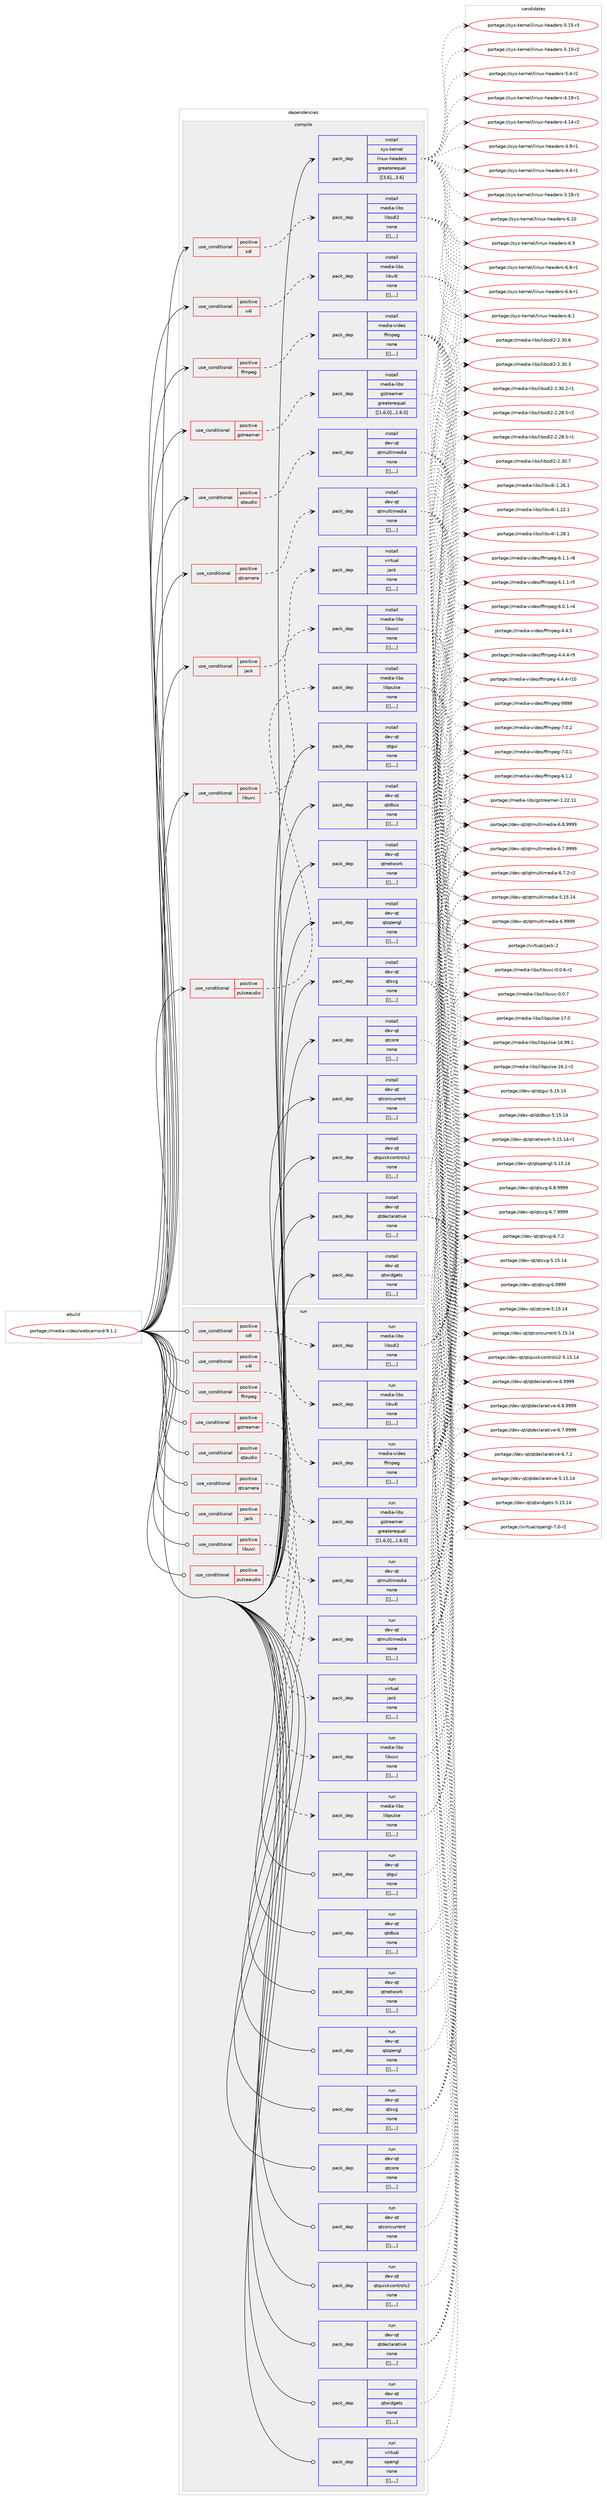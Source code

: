 digraph prolog {

# *************
# Graph options
# *************

newrank=true;
concentrate=true;
compound=true;
graph [rankdir=LR,fontname=Helvetica,fontsize=10,ranksep=1.5];#, ranksep=2.5, nodesep=0.2];
edge  [arrowhead=vee];
node  [fontname=Helvetica,fontsize=10];

# **********
# The ebuild
# **********

subgraph cluster_leftcol {
color=gray;
label=<<i>ebuild</i>>;
id [label="portage://media-video/webcamoid-9.1.1", color=red, width=4, href="../media-video/webcamoid-9.1.1.svg"];
}

# ****************
# The dependencies
# ****************

subgraph cluster_midcol {
color=gray;
label=<<i>dependencies</i>>;
subgraph cluster_compile {
fillcolor="#eeeeee";
style=filled;
label=<<i>compile</i>>;
subgraph cond91073 {
dependency354345 [label=<<TABLE BORDER="0" CELLBORDER="1" CELLSPACING="0" CELLPADDING="4"><TR><TD ROWSPAN="3" CELLPADDING="10">use_conditional</TD></TR><TR><TD>positive</TD></TR><TR><TD>ffmpeg</TD></TR></TABLE>>, shape=none, color=red];
subgraph pack260569 {
dependency354346 [label=<<TABLE BORDER="0" CELLBORDER="1" CELLSPACING="0" CELLPADDING="4" WIDTH="220"><TR><TD ROWSPAN="6" CELLPADDING="30">pack_dep</TD></TR><TR><TD WIDTH="110">install</TD></TR><TR><TD>media-video</TD></TR><TR><TD>ffmpeg</TD></TR><TR><TD>none</TD></TR><TR><TD>[[],,,,]</TD></TR></TABLE>>, shape=none, color=blue];
}
dependency354345:e -> dependency354346:w [weight=20,style="dashed",arrowhead="vee"];
}
id:e -> dependency354345:w [weight=20,style="solid",arrowhead="vee"];
subgraph cond91074 {
dependency354347 [label=<<TABLE BORDER="0" CELLBORDER="1" CELLSPACING="0" CELLPADDING="4"><TR><TD ROWSPAN="3" CELLPADDING="10">use_conditional</TD></TR><TR><TD>positive</TD></TR><TR><TD>gstreamer</TD></TR></TABLE>>, shape=none, color=red];
subgraph pack260570 {
dependency354348 [label=<<TABLE BORDER="0" CELLBORDER="1" CELLSPACING="0" CELLPADDING="4" WIDTH="220"><TR><TD ROWSPAN="6" CELLPADDING="30">pack_dep</TD></TR><TR><TD WIDTH="110">install</TD></TR><TR><TD>media-libs</TD></TR><TR><TD>gstreamer</TD></TR><TR><TD>greaterequal</TD></TR><TR><TD>[[1,6,0],,,1.6.0]</TD></TR></TABLE>>, shape=none, color=blue];
}
dependency354347:e -> dependency354348:w [weight=20,style="dashed",arrowhead="vee"];
}
id:e -> dependency354347:w [weight=20,style="solid",arrowhead="vee"];
subgraph cond91075 {
dependency354349 [label=<<TABLE BORDER="0" CELLBORDER="1" CELLSPACING="0" CELLPADDING="4"><TR><TD ROWSPAN="3" CELLPADDING="10">use_conditional</TD></TR><TR><TD>positive</TD></TR><TR><TD>jack</TD></TR></TABLE>>, shape=none, color=red];
subgraph pack260571 {
dependency354350 [label=<<TABLE BORDER="0" CELLBORDER="1" CELLSPACING="0" CELLPADDING="4" WIDTH="220"><TR><TD ROWSPAN="6" CELLPADDING="30">pack_dep</TD></TR><TR><TD WIDTH="110">install</TD></TR><TR><TD>virtual</TD></TR><TR><TD>jack</TD></TR><TR><TD>none</TD></TR><TR><TD>[[],,,,]</TD></TR></TABLE>>, shape=none, color=blue];
}
dependency354349:e -> dependency354350:w [weight=20,style="dashed",arrowhead="vee"];
}
id:e -> dependency354349:w [weight=20,style="solid",arrowhead="vee"];
subgraph cond91076 {
dependency354351 [label=<<TABLE BORDER="0" CELLBORDER="1" CELLSPACING="0" CELLPADDING="4"><TR><TD ROWSPAN="3" CELLPADDING="10">use_conditional</TD></TR><TR><TD>positive</TD></TR><TR><TD>libuvc</TD></TR></TABLE>>, shape=none, color=red];
subgraph pack260572 {
dependency354352 [label=<<TABLE BORDER="0" CELLBORDER="1" CELLSPACING="0" CELLPADDING="4" WIDTH="220"><TR><TD ROWSPAN="6" CELLPADDING="30">pack_dep</TD></TR><TR><TD WIDTH="110">install</TD></TR><TR><TD>media-libs</TD></TR><TR><TD>libuvc</TD></TR><TR><TD>none</TD></TR><TR><TD>[[],,,,]</TD></TR></TABLE>>, shape=none, color=blue];
}
dependency354351:e -> dependency354352:w [weight=20,style="dashed",arrowhead="vee"];
}
id:e -> dependency354351:w [weight=20,style="solid",arrowhead="vee"];
subgraph cond91077 {
dependency354353 [label=<<TABLE BORDER="0" CELLBORDER="1" CELLSPACING="0" CELLPADDING="4"><TR><TD ROWSPAN="3" CELLPADDING="10">use_conditional</TD></TR><TR><TD>positive</TD></TR><TR><TD>pulseaudio</TD></TR></TABLE>>, shape=none, color=red];
subgraph pack260573 {
dependency354354 [label=<<TABLE BORDER="0" CELLBORDER="1" CELLSPACING="0" CELLPADDING="4" WIDTH="220"><TR><TD ROWSPAN="6" CELLPADDING="30">pack_dep</TD></TR><TR><TD WIDTH="110">install</TD></TR><TR><TD>media-libs</TD></TR><TR><TD>libpulse</TD></TR><TR><TD>none</TD></TR><TR><TD>[[],,,,]</TD></TR></TABLE>>, shape=none, color=blue];
}
dependency354353:e -> dependency354354:w [weight=20,style="dashed",arrowhead="vee"];
}
id:e -> dependency354353:w [weight=20,style="solid",arrowhead="vee"];
subgraph cond91078 {
dependency354355 [label=<<TABLE BORDER="0" CELLBORDER="1" CELLSPACING="0" CELLPADDING="4"><TR><TD ROWSPAN="3" CELLPADDING="10">use_conditional</TD></TR><TR><TD>positive</TD></TR><TR><TD>qtaudio</TD></TR></TABLE>>, shape=none, color=red];
subgraph pack260574 {
dependency354356 [label=<<TABLE BORDER="0" CELLBORDER="1" CELLSPACING="0" CELLPADDING="4" WIDTH="220"><TR><TD ROWSPAN="6" CELLPADDING="30">pack_dep</TD></TR><TR><TD WIDTH="110">install</TD></TR><TR><TD>dev-qt</TD></TR><TR><TD>qtmultimedia</TD></TR><TR><TD>none</TD></TR><TR><TD>[[],,,,]</TD></TR></TABLE>>, shape=none, color=blue];
}
dependency354355:e -> dependency354356:w [weight=20,style="dashed",arrowhead="vee"];
}
id:e -> dependency354355:w [weight=20,style="solid",arrowhead="vee"];
subgraph cond91079 {
dependency354357 [label=<<TABLE BORDER="0" CELLBORDER="1" CELLSPACING="0" CELLPADDING="4"><TR><TD ROWSPAN="3" CELLPADDING="10">use_conditional</TD></TR><TR><TD>positive</TD></TR><TR><TD>qtcamera</TD></TR></TABLE>>, shape=none, color=red];
subgraph pack260575 {
dependency354358 [label=<<TABLE BORDER="0" CELLBORDER="1" CELLSPACING="0" CELLPADDING="4" WIDTH="220"><TR><TD ROWSPAN="6" CELLPADDING="30">pack_dep</TD></TR><TR><TD WIDTH="110">install</TD></TR><TR><TD>dev-qt</TD></TR><TR><TD>qtmultimedia</TD></TR><TR><TD>none</TD></TR><TR><TD>[[],,,,]</TD></TR></TABLE>>, shape=none, color=blue];
}
dependency354357:e -> dependency354358:w [weight=20,style="dashed",arrowhead="vee"];
}
id:e -> dependency354357:w [weight=20,style="solid",arrowhead="vee"];
subgraph cond91080 {
dependency354359 [label=<<TABLE BORDER="0" CELLBORDER="1" CELLSPACING="0" CELLPADDING="4"><TR><TD ROWSPAN="3" CELLPADDING="10">use_conditional</TD></TR><TR><TD>positive</TD></TR><TR><TD>sdl</TD></TR></TABLE>>, shape=none, color=red];
subgraph pack260576 {
dependency354360 [label=<<TABLE BORDER="0" CELLBORDER="1" CELLSPACING="0" CELLPADDING="4" WIDTH="220"><TR><TD ROWSPAN="6" CELLPADDING="30">pack_dep</TD></TR><TR><TD WIDTH="110">install</TD></TR><TR><TD>media-libs</TD></TR><TR><TD>libsdl2</TD></TR><TR><TD>none</TD></TR><TR><TD>[[],,,,]</TD></TR></TABLE>>, shape=none, color=blue];
}
dependency354359:e -> dependency354360:w [weight=20,style="dashed",arrowhead="vee"];
}
id:e -> dependency354359:w [weight=20,style="solid",arrowhead="vee"];
subgraph cond91081 {
dependency354361 [label=<<TABLE BORDER="0" CELLBORDER="1" CELLSPACING="0" CELLPADDING="4"><TR><TD ROWSPAN="3" CELLPADDING="10">use_conditional</TD></TR><TR><TD>positive</TD></TR><TR><TD>v4l</TD></TR></TABLE>>, shape=none, color=red];
subgraph pack260577 {
dependency354362 [label=<<TABLE BORDER="0" CELLBORDER="1" CELLSPACING="0" CELLPADDING="4" WIDTH="220"><TR><TD ROWSPAN="6" CELLPADDING="30">pack_dep</TD></TR><TR><TD WIDTH="110">install</TD></TR><TR><TD>media-libs</TD></TR><TR><TD>libv4l</TD></TR><TR><TD>none</TD></TR><TR><TD>[[],,,,]</TD></TR></TABLE>>, shape=none, color=blue];
}
dependency354361:e -> dependency354362:w [weight=20,style="dashed",arrowhead="vee"];
}
id:e -> dependency354361:w [weight=20,style="solid",arrowhead="vee"];
subgraph pack260578 {
dependency354363 [label=<<TABLE BORDER="0" CELLBORDER="1" CELLSPACING="0" CELLPADDING="4" WIDTH="220"><TR><TD ROWSPAN="6" CELLPADDING="30">pack_dep</TD></TR><TR><TD WIDTH="110">install</TD></TR><TR><TD>dev-qt</TD></TR><TR><TD>qtconcurrent</TD></TR><TR><TD>none</TD></TR><TR><TD>[[],,,,]</TD></TR></TABLE>>, shape=none, color=blue];
}
id:e -> dependency354363:w [weight=20,style="solid",arrowhead="vee"];
subgraph pack260579 {
dependency354364 [label=<<TABLE BORDER="0" CELLBORDER="1" CELLSPACING="0" CELLPADDING="4" WIDTH="220"><TR><TD ROWSPAN="6" CELLPADDING="30">pack_dep</TD></TR><TR><TD WIDTH="110">install</TD></TR><TR><TD>dev-qt</TD></TR><TR><TD>qtcore</TD></TR><TR><TD>none</TD></TR><TR><TD>[[],,,,]</TD></TR></TABLE>>, shape=none, color=blue];
}
id:e -> dependency354364:w [weight=20,style="solid",arrowhead="vee"];
subgraph pack260580 {
dependency354365 [label=<<TABLE BORDER="0" CELLBORDER="1" CELLSPACING="0" CELLPADDING="4" WIDTH="220"><TR><TD ROWSPAN="6" CELLPADDING="30">pack_dep</TD></TR><TR><TD WIDTH="110">install</TD></TR><TR><TD>dev-qt</TD></TR><TR><TD>qtdbus</TD></TR><TR><TD>none</TD></TR><TR><TD>[[],,,,]</TD></TR></TABLE>>, shape=none, color=blue];
}
id:e -> dependency354365:w [weight=20,style="solid",arrowhead="vee"];
subgraph pack260581 {
dependency354366 [label=<<TABLE BORDER="0" CELLBORDER="1" CELLSPACING="0" CELLPADDING="4" WIDTH="220"><TR><TD ROWSPAN="6" CELLPADDING="30">pack_dep</TD></TR><TR><TD WIDTH="110">install</TD></TR><TR><TD>dev-qt</TD></TR><TR><TD>qtdeclarative</TD></TR><TR><TD>none</TD></TR><TR><TD>[[],,,,]</TD></TR></TABLE>>, shape=none, color=blue];
}
id:e -> dependency354366:w [weight=20,style="solid",arrowhead="vee"];
subgraph pack260582 {
dependency354367 [label=<<TABLE BORDER="0" CELLBORDER="1" CELLSPACING="0" CELLPADDING="4" WIDTH="220"><TR><TD ROWSPAN="6" CELLPADDING="30">pack_dep</TD></TR><TR><TD WIDTH="110">install</TD></TR><TR><TD>dev-qt</TD></TR><TR><TD>qtgui</TD></TR><TR><TD>none</TD></TR><TR><TD>[[],,,,]</TD></TR></TABLE>>, shape=none, color=blue];
}
id:e -> dependency354367:w [weight=20,style="solid",arrowhead="vee"];
subgraph pack260583 {
dependency354368 [label=<<TABLE BORDER="0" CELLBORDER="1" CELLSPACING="0" CELLPADDING="4" WIDTH="220"><TR><TD ROWSPAN="6" CELLPADDING="30">pack_dep</TD></TR><TR><TD WIDTH="110">install</TD></TR><TR><TD>dev-qt</TD></TR><TR><TD>qtnetwork</TD></TR><TR><TD>none</TD></TR><TR><TD>[[],,,,]</TD></TR></TABLE>>, shape=none, color=blue];
}
id:e -> dependency354368:w [weight=20,style="solid",arrowhead="vee"];
subgraph pack260584 {
dependency354369 [label=<<TABLE BORDER="0" CELLBORDER="1" CELLSPACING="0" CELLPADDING="4" WIDTH="220"><TR><TD ROWSPAN="6" CELLPADDING="30">pack_dep</TD></TR><TR><TD WIDTH="110">install</TD></TR><TR><TD>dev-qt</TD></TR><TR><TD>qtopengl</TD></TR><TR><TD>none</TD></TR><TR><TD>[[],,,,]</TD></TR></TABLE>>, shape=none, color=blue];
}
id:e -> dependency354369:w [weight=20,style="solid",arrowhead="vee"];
subgraph pack260585 {
dependency354370 [label=<<TABLE BORDER="0" CELLBORDER="1" CELLSPACING="0" CELLPADDING="4" WIDTH="220"><TR><TD ROWSPAN="6" CELLPADDING="30">pack_dep</TD></TR><TR><TD WIDTH="110">install</TD></TR><TR><TD>dev-qt</TD></TR><TR><TD>qtquickcontrols2</TD></TR><TR><TD>none</TD></TR><TR><TD>[[],,,,]</TD></TR></TABLE>>, shape=none, color=blue];
}
id:e -> dependency354370:w [weight=20,style="solid",arrowhead="vee"];
subgraph pack260586 {
dependency354371 [label=<<TABLE BORDER="0" CELLBORDER="1" CELLSPACING="0" CELLPADDING="4" WIDTH="220"><TR><TD ROWSPAN="6" CELLPADDING="30">pack_dep</TD></TR><TR><TD WIDTH="110">install</TD></TR><TR><TD>dev-qt</TD></TR><TR><TD>qtsvg</TD></TR><TR><TD>none</TD></TR><TR><TD>[[],,,,]</TD></TR></TABLE>>, shape=none, color=blue];
}
id:e -> dependency354371:w [weight=20,style="solid",arrowhead="vee"];
subgraph pack260587 {
dependency354372 [label=<<TABLE BORDER="0" CELLBORDER="1" CELLSPACING="0" CELLPADDING="4" WIDTH="220"><TR><TD ROWSPAN="6" CELLPADDING="30">pack_dep</TD></TR><TR><TD WIDTH="110">install</TD></TR><TR><TD>dev-qt</TD></TR><TR><TD>qtwidgets</TD></TR><TR><TD>none</TD></TR><TR><TD>[[],,,,]</TD></TR></TABLE>>, shape=none, color=blue];
}
id:e -> dependency354372:w [weight=20,style="solid",arrowhead="vee"];
subgraph pack260588 {
dependency354373 [label=<<TABLE BORDER="0" CELLBORDER="1" CELLSPACING="0" CELLPADDING="4" WIDTH="220"><TR><TD ROWSPAN="6" CELLPADDING="30">pack_dep</TD></TR><TR><TD WIDTH="110">install</TD></TR><TR><TD>sys-kernel</TD></TR><TR><TD>linux-headers</TD></TR><TR><TD>greaterequal</TD></TR><TR><TD>[[3,6],,,3.6]</TD></TR></TABLE>>, shape=none, color=blue];
}
id:e -> dependency354373:w [weight=20,style="solid",arrowhead="vee"];
}
subgraph cluster_compileandrun {
fillcolor="#eeeeee";
style=filled;
label=<<i>compile and run</i>>;
}
subgraph cluster_run {
fillcolor="#eeeeee";
style=filled;
label=<<i>run</i>>;
subgraph cond91082 {
dependency354374 [label=<<TABLE BORDER="0" CELLBORDER="1" CELLSPACING="0" CELLPADDING="4"><TR><TD ROWSPAN="3" CELLPADDING="10">use_conditional</TD></TR><TR><TD>positive</TD></TR><TR><TD>ffmpeg</TD></TR></TABLE>>, shape=none, color=red];
subgraph pack260589 {
dependency354375 [label=<<TABLE BORDER="0" CELLBORDER="1" CELLSPACING="0" CELLPADDING="4" WIDTH="220"><TR><TD ROWSPAN="6" CELLPADDING="30">pack_dep</TD></TR><TR><TD WIDTH="110">run</TD></TR><TR><TD>media-video</TD></TR><TR><TD>ffmpeg</TD></TR><TR><TD>none</TD></TR><TR><TD>[[],,,,]</TD></TR></TABLE>>, shape=none, color=blue];
}
dependency354374:e -> dependency354375:w [weight=20,style="dashed",arrowhead="vee"];
}
id:e -> dependency354374:w [weight=20,style="solid",arrowhead="odot"];
subgraph cond91083 {
dependency354376 [label=<<TABLE BORDER="0" CELLBORDER="1" CELLSPACING="0" CELLPADDING="4"><TR><TD ROWSPAN="3" CELLPADDING="10">use_conditional</TD></TR><TR><TD>positive</TD></TR><TR><TD>gstreamer</TD></TR></TABLE>>, shape=none, color=red];
subgraph pack260590 {
dependency354377 [label=<<TABLE BORDER="0" CELLBORDER="1" CELLSPACING="0" CELLPADDING="4" WIDTH="220"><TR><TD ROWSPAN="6" CELLPADDING="30">pack_dep</TD></TR><TR><TD WIDTH="110">run</TD></TR><TR><TD>media-libs</TD></TR><TR><TD>gstreamer</TD></TR><TR><TD>greaterequal</TD></TR><TR><TD>[[1,6,0],,,1.6.0]</TD></TR></TABLE>>, shape=none, color=blue];
}
dependency354376:e -> dependency354377:w [weight=20,style="dashed",arrowhead="vee"];
}
id:e -> dependency354376:w [weight=20,style="solid",arrowhead="odot"];
subgraph cond91084 {
dependency354378 [label=<<TABLE BORDER="0" CELLBORDER="1" CELLSPACING="0" CELLPADDING="4"><TR><TD ROWSPAN="3" CELLPADDING="10">use_conditional</TD></TR><TR><TD>positive</TD></TR><TR><TD>jack</TD></TR></TABLE>>, shape=none, color=red];
subgraph pack260591 {
dependency354379 [label=<<TABLE BORDER="0" CELLBORDER="1" CELLSPACING="0" CELLPADDING="4" WIDTH="220"><TR><TD ROWSPAN="6" CELLPADDING="30">pack_dep</TD></TR><TR><TD WIDTH="110">run</TD></TR><TR><TD>virtual</TD></TR><TR><TD>jack</TD></TR><TR><TD>none</TD></TR><TR><TD>[[],,,,]</TD></TR></TABLE>>, shape=none, color=blue];
}
dependency354378:e -> dependency354379:w [weight=20,style="dashed",arrowhead="vee"];
}
id:e -> dependency354378:w [weight=20,style="solid",arrowhead="odot"];
subgraph cond91085 {
dependency354380 [label=<<TABLE BORDER="0" CELLBORDER="1" CELLSPACING="0" CELLPADDING="4"><TR><TD ROWSPAN="3" CELLPADDING="10">use_conditional</TD></TR><TR><TD>positive</TD></TR><TR><TD>libuvc</TD></TR></TABLE>>, shape=none, color=red];
subgraph pack260592 {
dependency354381 [label=<<TABLE BORDER="0" CELLBORDER="1" CELLSPACING="0" CELLPADDING="4" WIDTH="220"><TR><TD ROWSPAN="6" CELLPADDING="30">pack_dep</TD></TR><TR><TD WIDTH="110">run</TD></TR><TR><TD>media-libs</TD></TR><TR><TD>libuvc</TD></TR><TR><TD>none</TD></TR><TR><TD>[[],,,,]</TD></TR></TABLE>>, shape=none, color=blue];
}
dependency354380:e -> dependency354381:w [weight=20,style="dashed",arrowhead="vee"];
}
id:e -> dependency354380:w [weight=20,style="solid",arrowhead="odot"];
subgraph cond91086 {
dependency354382 [label=<<TABLE BORDER="0" CELLBORDER="1" CELLSPACING="0" CELLPADDING="4"><TR><TD ROWSPAN="3" CELLPADDING="10">use_conditional</TD></TR><TR><TD>positive</TD></TR><TR><TD>pulseaudio</TD></TR></TABLE>>, shape=none, color=red];
subgraph pack260593 {
dependency354383 [label=<<TABLE BORDER="0" CELLBORDER="1" CELLSPACING="0" CELLPADDING="4" WIDTH="220"><TR><TD ROWSPAN="6" CELLPADDING="30">pack_dep</TD></TR><TR><TD WIDTH="110">run</TD></TR><TR><TD>media-libs</TD></TR><TR><TD>libpulse</TD></TR><TR><TD>none</TD></TR><TR><TD>[[],,,,]</TD></TR></TABLE>>, shape=none, color=blue];
}
dependency354382:e -> dependency354383:w [weight=20,style="dashed",arrowhead="vee"];
}
id:e -> dependency354382:w [weight=20,style="solid",arrowhead="odot"];
subgraph cond91087 {
dependency354384 [label=<<TABLE BORDER="0" CELLBORDER="1" CELLSPACING="0" CELLPADDING="4"><TR><TD ROWSPAN="3" CELLPADDING="10">use_conditional</TD></TR><TR><TD>positive</TD></TR><TR><TD>qtaudio</TD></TR></TABLE>>, shape=none, color=red];
subgraph pack260594 {
dependency354385 [label=<<TABLE BORDER="0" CELLBORDER="1" CELLSPACING="0" CELLPADDING="4" WIDTH="220"><TR><TD ROWSPAN="6" CELLPADDING="30">pack_dep</TD></TR><TR><TD WIDTH="110">run</TD></TR><TR><TD>dev-qt</TD></TR><TR><TD>qtmultimedia</TD></TR><TR><TD>none</TD></TR><TR><TD>[[],,,,]</TD></TR></TABLE>>, shape=none, color=blue];
}
dependency354384:e -> dependency354385:w [weight=20,style="dashed",arrowhead="vee"];
}
id:e -> dependency354384:w [weight=20,style="solid",arrowhead="odot"];
subgraph cond91088 {
dependency354386 [label=<<TABLE BORDER="0" CELLBORDER="1" CELLSPACING="0" CELLPADDING="4"><TR><TD ROWSPAN="3" CELLPADDING="10">use_conditional</TD></TR><TR><TD>positive</TD></TR><TR><TD>qtcamera</TD></TR></TABLE>>, shape=none, color=red];
subgraph pack260595 {
dependency354387 [label=<<TABLE BORDER="0" CELLBORDER="1" CELLSPACING="0" CELLPADDING="4" WIDTH="220"><TR><TD ROWSPAN="6" CELLPADDING="30">pack_dep</TD></TR><TR><TD WIDTH="110">run</TD></TR><TR><TD>dev-qt</TD></TR><TR><TD>qtmultimedia</TD></TR><TR><TD>none</TD></TR><TR><TD>[[],,,,]</TD></TR></TABLE>>, shape=none, color=blue];
}
dependency354386:e -> dependency354387:w [weight=20,style="dashed",arrowhead="vee"];
}
id:e -> dependency354386:w [weight=20,style="solid",arrowhead="odot"];
subgraph cond91089 {
dependency354388 [label=<<TABLE BORDER="0" CELLBORDER="1" CELLSPACING="0" CELLPADDING="4"><TR><TD ROWSPAN="3" CELLPADDING="10">use_conditional</TD></TR><TR><TD>positive</TD></TR><TR><TD>sdl</TD></TR></TABLE>>, shape=none, color=red];
subgraph pack260596 {
dependency354389 [label=<<TABLE BORDER="0" CELLBORDER="1" CELLSPACING="0" CELLPADDING="4" WIDTH="220"><TR><TD ROWSPAN="6" CELLPADDING="30">pack_dep</TD></TR><TR><TD WIDTH="110">run</TD></TR><TR><TD>media-libs</TD></TR><TR><TD>libsdl2</TD></TR><TR><TD>none</TD></TR><TR><TD>[[],,,,]</TD></TR></TABLE>>, shape=none, color=blue];
}
dependency354388:e -> dependency354389:w [weight=20,style="dashed",arrowhead="vee"];
}
id:e -> dependency354388:w [weight=20,style="solid",arrowhead="odot"];
subgraph cond91090 {
dependency354390 [label=<<TABLE BORDER="0" CELLBORDER="1" CELLSPACING="0" CELLPADDING="4"><TR><TD ROWSPAN="3" CELLPADDING="10">use_conditional</TD></TR><TR><TD>positive</TD></TR><TR><TD>v4l</TD></TR></TABLE>>, shape=none, color=red];
subgraph pack260597 {
dependency354391 [label=<<TABLE BORDER="0" CELLBORDER="1" CELLSPACING="0" CELLPADDING="4" WIDTH="220"><TR><TD ROWSPAN="6" CELLPADDING="30">pack_dep</TD></TR><TR><TD WIDTH="110">run</TD></TR><TR><TD>media-libs</TD></TR><TR><TD>libv4l</TD></TR><TR><TD>none</TD></TR><TR><TD>[[],,,,]</TD></TR></TABLE>>, shape=none, color=blue];
}
dependency354390:e -> dependency354391:w [weight=20,style="dashed",arrowhead="vee"];
}
id:e -> dependency354390:w [weight=20,style="solid",arrowhead="odot"];
subgraph pack260598 {
dependency354392 [label=<<TABLE BORDER="0" CELLBORDER="1" CELLSPACING="0" CELLPADDING="4" WIDTH="220"><TR><TD ROWSPAN="6" CELLPADDING="30">pack_dep</TD></TR><TR><TD WIDTH="110">run</TD></TR><TR><TD>dev-qt</TD></TR><TR><TD>qtconcurrent</TD></TR><TR><TD>none</TD></TR><TR><TD>[[],,,,]</TD></TR></TABLE>>, shape=none, color=blue];
}
id:e -> dependency354392:w [weight=20,style="solid",arrowhead="odot"];
subgraph pack260599 {
dependency354393 [label=<<TABLE BORDER="0" CELLBORDER="1" CELLSPACING="0" CELLPADDING="4" WIDTH="220"><TR><TD ROWSPAN="6" CELLPADDING="30">pack_dep</TD></TR><TR><TD WIDTH="110">run</TD></TR><TR><TD>dev-qt</TD></TR><TR><TD>qtcore</TD></TR><TR><TD>none</TD></TR><TR><TD>[[],,,,]</TD></TR></TABLE>>, shape=none, color=blue];
}
id:e -> dependency354393:w [weight=20,style="solid",arrowhead="odot"];
subgraph pack260600 {
dependency354394 [label=<<TABLE BORDER="0" CELLBORDER="1" CELLSPACING="0" CELLPADDING="4" WIDTH="220"><TR><TD ROWSPAN="6" CELLPADDING="30">pack_dep</TD></TR><TR><TD WIDTH="110">run</TD></TR><TR><TD>dev-qt</TD></TR><TR><TD>qtdbus</TD></TR><TR><TD>none</TD></TR><TR><TD>[[],,,,]</TD></TR></TABLE>>, shape=none, color=blue];
}
id:e -> dependency354394:w [weight=20,style="solid",arrowhead="odot"];
subgraph pack260601 {
dependency354395 [label=<<TABLE BORDER="0" CELLBORDER="1" CELLSPACING="0" CELLPADDING="4" WIDTH="220"><TR><TD ROWSPAN="6" CELLPADDING="30">pack_dep</TD></TR><TR><TD WIDTH="110">run</TD></TR><TR><TD>dev-qt</TD></TR><TR><TD>qtdeclarative</TD></TR><TR><TD>none</TD></TR><TR><TD>[[],,,,]</TD></TR></TABLE>>, shape=none, color=blue];
}
id:e -> dependency354395:w [weight=20,style="solid",arrowhead="odot"];
subgraph pack260602 {
dependency354396 [label=<<TABLE BORDER="0" CELLBORDER="1" CELLSPACING="0" CELLPADDING="4" WIDTH="220"><TR><TD ROWSPAN="6" CELLPADDING="30">pack_dep</TD></TR><TR><TD WIDTH="110">run</TD></TR><TR><TD>dev-qt</TD></TR><TR><TD>qtgui</TD></TR><TR><TD>none</TD></TR><TR><TD>[[],,,,]</TD></TR></TABLE>>, shape=none, color=blue];
}
id:e -> dependency354396:w [weight=20,style="solid",arrowhead="odot"];
subgraph pack260603 {
dependency354397 [label=<<TABLE BORDER="0" CELLBORDER="1" CELLSPACING="0" CELLPADDING="4" WIDTH="220"><TR><TD ROWSPAN="6" CELLPADDING="30">pack_dep</TD></TR><TR><TD WIDTH="110">run</TD></TR><TR><TD>dev-qt</TD></TR><TR><TD>qtnetwork</TD></TR><TR><TD>none</TD></TR><TR><TD>[[],,,,]</TD></TR></TABLE>>, shape=none, color=blue];
}
id:e -> dependency354397:w [weight=20,style="solid",arrowhead="odot"];
subgraph pack260604 {
dependency354398 [label=<<TABLE BORDER="0" CELLBORDER="1" CELLSPACING="0" CELLPADDING="4" WIDTH="220"><TR><TD ROWSPAN="6" CELLPADDING="30">pack_dep</TD></TR><TR><TD WIDTH="110">run</TD></TR><TR><TD>dev-qt</TD></TR><TR><TD>qtopengl</TD></TR><TR><TD>none</TD></TR><TR><TD>[[],,,,]</TD></TR></TABLE>>, shape=none, color=blue];
}
id:e -> dependency354398:w [weight=20,style="solid",arrowhead="odot"];
subgraph pack260605 {
dependency354399 [label=<<TABLE BORDER="0" CELLBORDER="1" CELLSPACING="0" CELLPADDING="4" WIDTH="220"><TR><TD ROWSPAN="6" CELLPADDING="30">pack_dep</TD></TR><TR><TD WIDTH="110">run</TD></TR><TR><TD>dev-qt</TD></TR><TR><TD>qtquickcontrols2</TD></TR><TR><TD>none</TD></TR><TR><TD>[[],,,,]</TD></TR></TABLE>>, shape=none, color=blue];
}
id:e -> dependency354399:w [weight=20,style="solid",arrowhead="odot"];
subgraph pack260606 {
dependency354400 [label=<<TABLE BORDER="0" CELLBORDER="1" CELLSPACING="0" CELLPADDING="4" WIDTH="220"><TR><TD ROWSPAN="6" CELLPADDING="30">pack_dep</TD></TR><TR><TD WIDTH="110">run</TD></TR><TR><TD>dev-qt</TD></TR><TR><TD>qtsvg</TD></TR><TR><TD>none</TD></TR><TR><TD>[[],,,,]</TD></TR></TABLE>>, shape=none, color=blue];
}
id:e -> dependency354400:w [weight=20,style="solid",arrowhead="odot"];
subgraph pack260607 {
dependency354401 [label=<<TABLE BORDER="0" CELLBORDER="1" CELLSPACING="0" CELLPADDING="4" WIDTH="220"><TR><TD ROWSPAN="6" CELLPADDING="30">pack_dep</TD></TR><TR><TD WIDTH="110">run</TD></TR><TR><TD>dev-qt</TD></TR><TR><TD>qtwidgets</TD></TR><TR><TD>none</TD></TR><TR><TD>[[],,,,]</TD></TR></TABLE>>, shape=none, color=blue];
}
id:e -> dependency354401:w [weight=20,style="solid",arrowhead="odot"];
subgraph pack260608 {
dependency354402 [label=<<TABLE BORDER="0" CELLBORDER="1" CELLSPACING="0" CELLPADDING="4" WIDTH="220"><TR><TD ROWSPAN="6" CELLPADDING="30">pack_dep</TD></TR><TR><TD WIDTH="110">run</TD></TR><TR><TD>virtual</TD></TR><TR><TD>opengl</TD></TR><TR><TD>none</TD></TR><TR><TD>[[],,,,]</TD></TR></TABLE>>, shape=none, color=blue];
}
id:e -> dependency354402:w [weight=20,style="solid",arrowhead="odot"];
}
}

# **************
# The candidates
# **************

subgraph cluster_choices {
rank=same;
color=gray;
label=<<i>candidates</i>>;

subgraph choice260569 {
color=black;
nodesep=1;
choice1091011001059745118105100101111471021021091121011034557575757 [label="portage://media-video/ffmpeg-9999", color=red, width=4,href="../media-video/ffmpeg-9999.svg"];
choice109101100105974511810510010111147102102109112101103455546484650 [label="portage://media-video/ffmpeg-7.0.2", color=red, width=4,href="../media-video/ffmpeg-7.0.2.svg"];
choice109101100105974511810510010111147102102109112101103455546484649 [label="portage://media-video/ffmpeg-7.0.1", color=red, width=4,href="../media-video/ffmpeg-7.0.1.svg"];
choice109101100105974511810510010111147102102109112101103455446494650 [label="portage://media-video/ffmpeg-6.1.2", color=red, width=4,href="../media-video/ffmpeg-6.1.2.svg"];
choice1091011001059745118105100101111471021021091121011034554464946494511456 [label="portage://media-video/ffmpeg-6.1.1-r8", color=red, width=4,href="../media-video/ffmpeg-6.1.1-r8.svg"];
choice1091011001059745118105100101111471021021091121011034554464946494511453 [label="portage://media-video/ffmpeg-6.1.1-r5", color=red, width=4,href="../media-video/ffmpeg-6.1.1-r5.svg"];
choice1091011001059745118105100101111471021021091121011034554464846494511452 [label="portage://media-video/ffmpeg-6.0.1-r4", color=red, width=4,href="../media-video/ffmpeg-6.0.1-r4.svg"];
choice109101100105974511810510010111147102102109112101103455246524653 [label="portage://media-video/ffmpeg-4.4.5", color=red, width=4,href="../media-video/ffmpeg-4.4.5.svg"];
choice1091011001059745118105100101111471021021091121011034552465246524511457 [label="portage://media-video/ffmpeg-4.4.4-r9", color=red, width=4,href="../media-video/ffmpeg-4.4.4-r9.svg"];
choice109101100105974511810510010111147102102109112101103455246524652451144948 [label="portage://media-video/ffmpeg-4.4.4-r10", color=red, width=4,href="../media-video/ffmpeg-4.4.4-r10.svg"];
dependency354346:e -> choice1091011001059745118105100101111471021021091121011034557575757:w [style=dotted,weight="100"];
dependency354346:e -> choice109101100105974511810510010111147102102109112101103455546484650:w [style=dotted,weight="100"];
dependency354346:e -> choice109101100105974511810510010111147102102109112101103455546484649:w [style=dotted,weight="100"];
dependency354346:e -> choice109101100105974511810510010111147102102109112101103455446494650:w [style=dotted,weight="100"];
dependency354346:e -> choice1091011001059745118105100101111471021021091121011034554464946494511456:w [style=dotted,weight="100"];
dependency354346:e -> choice1091011001059745118105100101111471021021091121011034554464946494511453:w [style=dotted,weight="100"];
dependency354346:e -> choice1091011001059745118105100101111471021021091121011034554464846494511452:w [style=dotted,weight="100"];
dependency354346:e -> choice109101100105974511810510010111147102102109112101103455246524653:w [style=dotted,weight="100"];
dependency354346:e -> choice1091011001059745118105100101111471021021091121011034552465246524511457:w [style=dotted,weight="100"];
dependency354346:e -> choice109101100105974511810510010111147102102109112101103455246524652451144948:w [style=dotted,weight="100"];
}
subgraph choice260570 {
color=black;
nodesep=1;
choice10910110010597451081059811547103115116114101971091011144549465050464949 [label="portage://media-libs/gstreamer-1.22.11", color=red, width=4,href="../media-libs/gstreamer-1.22.11.svg"];
dependency354348:e -> choice10910110010597451081059811547103115116114101971091011144549465050464949:w [style=dotted,weight="100"];
}
subgraph choice260571 {
color=black;
nodesep=1;
choice118105114116117971084710697991074550 [label="portage://virtual/jack-2", color=red, width=4,href="../virtual/jack-2.svg"];
dependency354350:e -> choice118105114116117971084710697991074550:w [style=dotted,weight="100"];
}
subgraph choice260572 {
color=black;
nodesep=1;
choice109101100105974510810598115471081059811711899454846484655 [label="portage://media-libs/libuvc-0.0.7", color=red, width=4,href="../media-libs/libuvc-0.0.7.svg"];
choice1091011001059745108105981154710810598117118994548464846544511450 [label="portage://media-libs/libuvc-0.0.6-r2", color=red, width=4,href="../media-libs/libuvc-0.0.6-r2.svg"];
dependency354352:e -> choice109101100105974510810598115471081059811711899454846484655:w [style=dotted,weight="100"];
dependency354352:e -> choice1091011001059745108105981154710810598117118994548464846544511450:w [style=dotted,weight="100"];
}
subgraph choice260573 {
color=black;
nodesep=1;
choice10910110010597451081059811547108105981121171081151014549554648 [label="portage://media-libs/libpulse-17.0", color=red, width=4,href="../media-libs/libpulse-17.0.svg"];
choice10910110010597451081059811547108105981121171081151014549544657574649 [label="portage://media-libs/libpulse-16.99.1", color=red, width=4,href="../media-libs/libpulse-16.99.1.svg"];
choice109101100105974510810598115471081059811211710811510145495446494511450 [label="portage://media-libs/libpulse-16.1-r2", color=red, width=4,href="../media-libs/libpulse-16.1-r2.svg"];
dependency354354:e -> choice10910110010597451081059811547108105981121171081151014549554648:w [style=dotted,weight="100"];
dependency354354:e -> choice10910110010597451081059811547108105981121171081151014549544657574649:w [style=dotted,weight="100"];
dependency354354:e -> choice109101100105974510810598115471081059811211710811510145495446494511450:w [style=dotted,weight="100"];
}
subgraph choice260574 {
color=black;
nodesep=1;
choice10010111845113116471131161091171081161051091011001059745544657575757 [label="portage://dev-qt/qtmultimedia-6.9999", color=red, width=4,href="../dev-qt/qtmultimedia-6.9999.svg"];
choice100101118451131164711311610911710811610510910110010597455446564657575757 [label="portage://dev-qt/qtmultimedia-6.8.9999", color=red, width=4,href="../dev-qt/qtmultimedia-6.8.9999.svg"];
choice100101118451131164711311610911710811610510910110010597455446554657575757 [label="portage://dev-qt/qtmultimedia-6.7.9999", color=red, width=4,href="../dev-qt/qtmultimedia-6.7.9999.svg"];
choice1001011184511311647113116109117108116105109101100105974554465546504511450 [label="portage://dev-qt/qtmultimedia-6.7.2-r2", color=red, width=4,href="../dev-qt/qtmultimedia-6.7.2-r2.svg"];
choice1001011184511311647113116109117108116105109101100105974553464953464952 [label="portage://dev-qt/qtmultimedia-5.15.14", color=red, width=4,href="../dev-qt/qtmultimedia-5.15.14.svg"];
dependency354356:e -> choice10010111845113116471131161091171081161051091011001059745544657575757:w [style=dotted,weight="100"];
dependency354356:e -> choice100101118451131164711311610911710811610510910110010597455446564657575757:w [style=dotted,weight="100"];
dependency354356:e -> choice100101118451131164711311610911710811610510910110010597455446554657575757:w [style=dotted,weight="100"];
dependency354356:e -> choice1001011184511311647113116109117108116105109101100105974554465546504511450:w [style=dotted,weight="100"];
dependency354356:e -> choice1001011184511311647113116109117108116105109101100105974553464953464952:w [style=dotted,weight="100"];
}
subgraph choice260575 {
color=black;
nodesep=1;
choice10010111845113116471131161091171081161051091011001059745544657575757 [label="portage://dev-qt/qtmultimedia-6.9999", color=red, width=4,href="../dev-qt/qtmultimedia-6.9999.svg"];
choice100101118451131164711311610911710811610510910110010597455446564657575757 [label="portage://dev-qt/qtmultimedia-6.8.9999", color=red, width=4,href="../dev-qt/qtmultimedia-6.8.9999.svg"];
choice100101118451131164711311610911710811610510910110010597455446554657575757 [label="portage://dev-qt/qtmultimedia-6.7.9999", color=red, width=4,href="../dev-qt/qtmultimedia-6.7.9999.svg"];
choice1001011184511311647113116109117108116105109101100105974554465546504511450 [label="portage://dev-qt/qtmultimedia-6.7.2-r2", color=red, width=4,href="../dev-qt/qtmultimedia-6.7.2-r2.svg"];
choice1001011184511311647113116109117108116105109101100105974553464953464952 [label="portage://dev-qt/qtmultimedia-5.15.14", color=red, width=4,href="../dev-qt/qtmultimedia-5.15.14.svg"];
dependency354358:e -> choice10010111845113116471131161091171081161051091011001059745544657575757:w [style=dotted,weight="100"];
dependency354358:e -> choice100101118451131164711311610911710811610510910110010597455446564657575757:w [style=dotted,weight="100"];
dependency354358:e -> choice100101118451131164711311610911710811610510910110010597455446554657575757:w [style=dotted,weight="100"];
dependency354358:e -> choice1001011184511311647113116109117108116105109101100105974554465546504511450:w [style=dotted,weight="100"];
dependency354358:e -> choice1001011184511311647113116109117108116105109101100105974553464953464952:w [style=dotted,weight="100"];
}
subgraph choice260576 {
color=black;
nodesep=1;
choice10910110010597451081059811547108105981151001085045504651484655 [label="portage://media-libs/libsdl2-2.30.7", color=red, width=4,href="../media-libs/libsdl2-2.30.7.svg"];
choice10910110010597451081059811547108105981151001085045504651484654 [label="portage://media-libs/libsdl2-2.30.6", color=red, width=4,href="../media-libs/libsdl2-2.30.6.svg"];
choice10910110010597451081059811547108105981151001085045504651484651 [label="portage://media-libs/libsdl2-2.30.3", color=red, width=4,href="../media-libs/libsdl2-2.30.3.svg"];
choice109101100105974510810598115471081059811510010850455046514846504511449 [label="portage://media-libs/libsdl2-2.30.2-r1", color=red, width=4,href="../media-libs/libsdl2-2.30.2-r1.svg"];
choice109101100105974510810598115471081059811510010850455046505646534511450 [label="portage://media-libs/libsdl2-2.28.5-r2", color=red, width=4,href="../media-libs/libsdl2-2.28.5-r2.svg"];
choice109101100105974510810598115471081059811510010850455046505646534511449 [label="portage://media-libs/libsdl2-2.28.5-r1", color=red, width=4,href="../media-libs/libsdl2-2.28.5-r1.svg"];
dependency354360:e -> choice10910110010597451081059811547108105981151001085045504651484655:w [style=dotted,weight="100"];
dependency354360:e -> choice10910110010597451081059811547108105981151001085045504651484654:w [style=dotted,weight="100"];
dependency354360:e -> choice10910110010597451081059811547108105981151001085045504651484651:w [style=dotted,weight="100"];
dependency354360:e -> choice109101100105974510810598115471081059811510010850455046514846504511449:w [style=dotted,weight="100"];
dependency354360:e -> choice109101100105974510810598115471081059811510010850455046505646534511450:w [style=dotted,weight="100"];
dependency354360:e -> choice109101100105974510810598115471081059811510010850455046505646534511449:w [style=dotted,weight="100"];
}
subgraph choice260577 {
color=black;
nodesep=1;
choice10910110010597451081059811547108105981185210845494650564649 [label="portage://media-libs/libv4l-1.28.1", color=red, width=4,href="../media-libs/libv4l-1.28.1.svg"];
choice10910110010597451081059811547108105981185210845494650544649 [label="portage://media-libs/libv4l-1.26.1", color=red, width=4,href="../media-libs/libv4l-1.26.1.svg"];
choice10910110010597451081059811547108105981185210845494650504649 [label="portage://media-libs/libv4l-1.22.1", color=red, width=4,href="../media-libs/libv4l-1.22.1.svg"];
dependency354362:e -> choice10910110010597451081059811547108105981185210845494650564649:w [style=dotted,weight="100"];
dependency354362:e -> choice10910110010597451081059811547108105981185210845494650544649:w [style=dotted,weight="100"];
dependency354362:e -> choice10910110010597451081059811547108105981185210845494650504649:w [style=dotted,weight="100"];
}
subgraph choice260578 {
color=black;
nodesep=1;
choice100101118451131164711311699111110991171141141011101164553464953464952 [label="portage://dev-qt/qtconcurrent-5.15.14", color=red, width=4,href="../dev-qt/qtconcurrent-5.15.14.svg"];
dependency354363:e -> choice100101118451131164711311699111110991171141141011101164553464953464952:w [style=dotted,weight="100"];
}
subgraph choice260579 {
color=black;
nodesep=1;
choice1001011184511311647113116991111141014553464953464952 [label="portage://dev-qt/qtcore-5.15.14", color=red, width=4,href="../dev-qt/qtcore-5.15.14.svg"];
dependency354364:e -> choice1001011184511311647113116991111141014553464953464952:w [style=dotted,weight="100"];
}
subgraph choice260580 {
color=black;
nodesep=1;
choice1001011184511311647113116100981171154553464953464952 [label="portage://dev-qt/qtdbus-5.15.14", color=red, width=4,href="../dev-qt/qtdbus-5.15.14.svg"];
dependency354365:e -> choice1001011184511311647113116100981171154553464953464952:w [style=dotted,weight="100"];
}
subgraph choice260581 {
color=black;
nodesep=1;
choice100101118451131164711311610010199108971149711610511810145544657575757 [label="portage://dev-qt/qtdeclarative-6.9999", color=red, width=4,href="../dev-qt/qtdeclarative-6.9999.svg"];
choice1001011184511311647113116100101991089711497116105118101455446564657575757 [label="portage://dev-qt/qtdeclarative-6.8.9999", color=red, width=4,href="../dev-qt/qtdeclarative-6.8.9999.svg"];
choice1001011184511311647113116100101991089711497116105118101455446554657575757 [label="portage://dev-qt/qtdeclarative-6.7.9999", color=red, width=4,href="../dev-qt/qtdeclarative-6.7.9999.svg"];
choice1001011184511311647113116100101991089711497116105118101455446554650 [label="portage://dev-qt/qtdeclarative-6.7.2", color=red, width=4,href="../dev-qt/qtdeclarative-6.7.2.svg"];
choice10010111845113116471131161001019910897114971161051181014553464953464952 [label="portage://dev-qt/qtdeclarative-5.15.14", color=red, width=4,href="../dev-qt/qtdeclarative-5.15.14.svg"];
dependency354366:e -> choice100101118451131164711311610010199108971149711610511810145544657575757:w [style=dotted,weight="100"];
dependency354366:e -> choice1001011184511311647113116100101991089711497116105118101455446564657575757:w [style=dotted,weight="100"];
dependency354366:e -> choice1001011184511311647113116100101991089711497116105118101455446554657575757:w [style=dotted,weight="100"];
dependency354366:e -> choice1001011184511311647113116100101991089711497116105118101455446554650:w [style=dotted,weight="100"];
dependency354366:e -> choice10010111845113116471131161001019910897114971161051181014553464953464952:w [style=dotted,weight="100"];
}
subgraph choice260582 {
color=black;
nodesep=1;
choice10010111845113116471131161031171054553464953464952 [label="portage://dev-qt/qtgui-5.15.14", color=red, width=4,href="../dev-qt/qtgui-5.15.14.svg"];
dependency354367:e -> choice10010111845113116471131161031171054553464953464952:w [style=dotted,weight="100"];
}
subgraph choice260583 {
color=black;
nodesep=1;
choice100101118451131164711311611010111611911111410745534649534649524511449 [label="portage://dev-qt/qtnetwork-5.15.14-r1", color=red, width=4,href="../dev-qt/qtnetwork-5.15.14-r1.svg"];
dependency354368:e -> choice100101118451131164711311611010111611911111410745534649534649524511449:w [style=dotted,weight="100"];
}
subgraph choice260584 {
color=black;
nodesep=1;
choice10010111845113116471131161111121011101031084553464953464952 [label="portage://dev-qt/qtopengl-5.15.14", color=red, width=4,href="../dev-qt/qtopengl-5.15.14.svg"];
dependency354369:e -> choice10010111845113116471131161111121011101031084553464953464952:w [style=dotted,weight="100"];
}
subgraph choice260585 {
color=black;
nodesep=1;
choice10010111845113116471131161131171059910799111110116114111108115504553464953464952 [label="portage://dev-qt/qtquickcontrols2-5.15.14", color=red, width=4,href="../dev-qt/qtquickcontrols2-5.15.14.svg"];
dependency354370:e -> choice10010111845113116471131161131171059910799111110116114111108115504553464953464952:w [style=dotted,weight="100"];
}
subgraph choice260586 {
color=black;
nodesep=1;
choice100101118451131164711311611511810345544657575757 [label="portage://dev-qt/qtsvg-6.9999", color=red, width=4,href="../dev-qt/qtsvg-6.9999.svg"];
choice1001011184511311647113116115118103455446564657575757 [label="portage://dev-qt/qtsvg-6.8.9999", color=red, width=4,href="../dev-qt/qtsvg-6.8.9999.svg"];
choice1001011184511311647113116115118103455446554657575757 [label="portage://dev-qt/qtsvg-6.7.9999", color=red, width=4,href="../dev-qt/qtsvg-6.7.9999.svg"];
choice1001011184511311647113116115118103455446554650 [label="portage://dev-qt/qtsvg-6.7.2", color=red, width=4,href="../dev-qt/qtsvg-6.7.2.svg"];
choice10010111845113116471131161151181034553464953464952 [label="portage://dev-qt/qtsvg-5.15.14", color=red, width=4,href="../dev-qt/qtsvg-5.15.14.svg"];
dependency354371:e -> choice100101118451131164711311611511810345544657575757:w [style=dotted,weight="100"];
dependency354371:e -> choice1001011184511311647113116115118103455446564657575757:w [style=dotted,weight="100"];
dependency354371:e -> choice1001011184511311647113116115118103455446554657575757:w [style=dotted,weight="100"];
dependency354371:e -> choice1001011184511311647113116115118103455446554650:w [style=dotted,weight="100"];
dependency354371:e -> choice10010111845113116471131161151181034553464953464952:w [style=dotted,weight="100"];
}
subgraph choice260587 {
color=black;
nodesep=1;
choice10010111845113116471131161191051001031011161154553464953464952 [label="portage://dev-qt/qtwidgets-5.15.14", color=red, width=4,href="../dev-qt/qtwidgets-5.15.14.svg"];
dependency354372:e -> choice10010111845113116471131161191051001031011161154553464953464952:w [style=dotted,weight="100"];
}
subgraph choice260588 {
color=black;
nodesep=1;
choice115121115451071011141101011084710810511011712045104101971001011141154554464948 [label="portage://sys-kernel/linux-headers-6.10", color=red, width=4,href="../sys-kernel/linux-headers-6.10.svg"];
choice1151211154510710111411010110847108105110117120451041019710010111411545544657 [label="portage://sys-kernel/linux-headers-6.9", color=red, width=4,href="../sys-kernel/linux-headers-6.9.svg"];
choice11512111545107101114110101108471081051101171204510410197100101114115455446564511449 [label="portage://sys-kernel/linux-headers-6.8-r1", color=red, width=4,href="../sys-kernel/linux-headers-6.8-r1.svg"];
choice11512111545107101114110101108471081051101171204510410197100101114115455446544511449 [label="portage://sys-kernel/linux-headers-6.6-r1", color=red, width=4,href="../sys-kernel/linux-headers-6.6-r1.svg"];
choice1151211154510710111411010110847108105110117120451041019710010111411545544649 [label="portage://sys-kernel/linux-headers-6.1", color=red, width=4,href="../sys-kernel/linux-headers-6.1.svg"];
choice1151211154510710111411010110847108105110117120451041019710010111411545534649534511451 [label="portage://sys-kernel/linux-headers-5.15-r3", color=red, width=4,href="../sys-kernel/linux-headers-5.15-r3.svg"];
choice1151211154510710111411010110847108105110117120451041019710010111411545534649484511450 [label="portage://sys-kernel/linux-headers-5.10-r2", color=red, width=4,href="../sys-kernel/linux-headers-5.10-r2.svg"];
choice11512111545107101114110101108471081051101171204510410197100101114115455346524511450 [label="portage://sys-kernel/linux-headers-5.4-r2", color=red, width=4,href="../sys-kernel/linux-headers-5.4-r2.svg"];
choice1151211154510710111411010110847108105110117120451041019710010111411545524649574511449 [label="portage://sys-kernel/linux-headers-4.19-r1", color=red, width=4,href="../sys-kernel/linux-headers-4.19-r1.svg"];
choice1151211154510710111411010110847108105110117120451041019710010111411545524649524511450 [label="portage://sys-kernel/linux-headers-4.14-r2", color=red, width=4,href="../sys-kernel/linux-headers-4.14-r2.svg"];
choice11512111545107101114110101108471081051101171204510410197100101114115455246574511449 [label="portage://sys-kernel/linux-headers-4.9-r1", color=red, width=4,href="../sys-kernel/linux-headers-4.9-r1.svg"];
choice11512111545107101114110101108471081051101171204510410197100101114115455246524511449 [label="portage://sys-kernel/linux-headers-4.4-r1", color=red, width=4,href="../sys-kernel/linux-headers-4.4-r1.svg"];
choice1151211154510710111411010110847108105110117120451041019710010111411545514649564511449 [label="portage://sys-kernel/linux-headers-3.18-r1", color=red, width=4,href="../sys-kernel/linux-headers-3.18-r1.svg"];
dependency354373:e -> choice115121115451071011141101011084710810511011712045104101971001011141154554464948:w [style=dotted,weight="100"];
dependency354373:e -> choice1151211154510710111411010110847108105110117120451041019710010111411545544657:w [style=dotted,weight="100"];
dependency354373:e -> choice11512111545107101114110101108471081051101171204510410197100101114115455446564511449:w [style=dotted,weight="100"];
dependency354373:e -> choice11512111545107101114110101108471081051101171204510410197100101114115455446544511449:w [style=dotted,weight="100"];
dependency354373:e -> choice1151211154510710111411010110847108105110117120451041019710010111411545544649:w [style=dotted,weight="100"];
dependency354373:e -> choice1151211154510710111411010110847108105110117120451041019710010111411545534649534511451:w [style=dotted,weight="100"];
dependency354373:e -> choice1151211154510710111411010110847108105110117120451041019710010111411545534649484511450:w [style=dotted,weight="100"];
dependency354373:e -> choice11512111545107101114110101108471081051101171204510410197100101114115455346524511450:w [style=dotted,weight="100"];
dependency354373:e -> choice1151211154510710111411010110847108105110117120451041019710010111411545524649574511449:w [style=dotted,weight="100"];
dependency354373:e -> choice1151211154510710111411010110847108105110117120451041019710010111411545524649524511450:w [style=dotted,weight="100"];
dependency354373:e -> choice11512111545107101114110101108471081051101171204510410197100101114115455246574511449:w [style=dotted,weight="100"];
dependency354373:e -> choice11512111545107101114110101108471081051101171204510410197100101114115455246524511449:w [style=dotted,weight="100"];
dependency354373:e -> choice1151211154510710111411010110847108105110117120451041019710010111411545514649564511449:w [style=dotted,weight="100"];
}
subgraph choice260589 {
color=black;
nodesep=1;
choice1091011001059745118105100101111471021021091121011034557575757 [label="portage://media-video/ffmpeg-9999", color=red, width=4,href="../media-video/ffmpeg-9999.svg"];
choice109101100105974511810510010111147102102109112101103455546484650 [label="portage://media-video/ffmpeg-7.0.2", color=red, width=4,href="../media-video/ffmpeg-7.0.2.svg"];
choice109101100105974511810510010111147102102109112101103455546484649 [label="portage://media-video/ffmpeg-7.0.1", color=red, width=4,href="../media-video/ffmpeg-7.0.1.svg"];
choice109101100105974511810510010111147102102109112101103455446494650 [label="portage://media-video/ffmpeg-6.1.2", color=red, width=4,href="../media-video/ffmpeg-6.1.2.svg"];
choice1091011001059745118105100101111471021021091121011034554464946494511456 [label="portage://media-video/ffmpeg-6.1.1-r8", color=red, width=4,href="../media-video/ffmpeg-6.1.1-r8.svg"];
choice1091011001059745118105100101111471021021091121011034554464946494511453 [label="portage://media-video/ffmpeg-6.1.1-r5", color=red, width=4,href="../media-video/ffmpeg-6.1.1-r5.svg"];
choice1091011001059745118105100101111471021021091121011034554464846494511452 [label="portage://media-video/ffmpeg-6.0.1-r4", color=red, width=4,href="../media-video/ffmpeg-6.0.1-r4.svg"];
choice109101100105974511810510010111147102102109112101103455246524653 [label="portage://media-video/ffmpeg-4.4.5", color=red, width=4,href="../media-video/ffmpeg-4.4.5.svg"];
choice1091011001059745118105100101111471021021091121011034552465246524511457 [label="portage://media-video/ffmpeg-4.4.4-r9", color=red, width=4,href="../media-video/ffmpeg-4.4.4-r9.svg"];
choice109101100105974511810510010111147102102109112101103455246524652451144948 [label="portage://media-video/ffmpeg-4.4.4-r10", color=red, width=4,href="../media-video/ffmpeg-4.4.4-r10.svg"];
dependency354375:e -> choice1091011001059745118105100101111471021021091121011034557575757:w [style=dotted,weight="100"];
dependency354375:e -> choice109101100105974511810510010111147102102109112101103455546484650:w [style=dotted,weight="100"];
dependency354375:e -> choice109101100105974511810510010111147102102109112101103455546484649:w [style=dotted,weight="100"];
dependency354375:e -> choice109101100105974511810510010111147102102109112101103455446494650:w [style=dotted,weight="100"];
dependency354375:e -> choice1091011001059745118105100101111471021021091121011034554464946494511456:w [style=dotted,weight="100"];
dependency354375:e -> choice1091011001059745118105100101111471021021091121011034554464946494511453:w [style=dotted,weight="100"];
dependency354375:e -> choice1091011001059745118105100101111471021021091121011034554464846494511452:w [style=dotted,weight="100"];
dependency354375:e -> choice109101100105974511810510010111147102102109112101103455246524653:w [style=dotted,weight="100"];
dependency354375:e -> choice1091011001059745118105100101111471021021091121011034552465246524511457:w [style=dotted,weight="100"];
dependency354375:e -> choice109101100105974511810510010111147102102109112101103455246524652451144948:w [style=dotted,weight="100"];
}
subgraph choice260590 {
color=black;
nodesep=1;
choice10910110010597451081059811547103115116114101971091011144549465050464949 [label="portage://media-libs/gstreamer-1.22.11", color=red, width=4,href="../media-libs/gstreamer-1.22.11.svg"];
dependency354377:e -> choice10910110010597451081059811547103115116114101971091011144549465050464949:w [style=dotted,weight="100"];
}
subgraph choice260591 {
color=black;
nodesep=1;
choice118105114116117971084710697991074550 [label="portage://virtual/jack-2", color=red, width=4,href="../virtual/jack-2.svg"];
dependency354379:e -> choice118105114116117971084710697991074550:w [style=dotted,weight="100"];
}
subgraph choice260592 {
color=black;
nodesep=1;
choice109101100105974510810598115471081059811711899454846484655 [label="portage://media-libs/libuvc-0.0.7", color=red, width=4,href="../media-libs/libuvc-0.0.7.svg"];
choice1091011001059745108105981154710810598117118994548464846544511450 [label="portage://media-libs/libuvc-0.0.6-r2", color=red, width=4,href="../media-libs/libuvc-0.0.6-r2.svg"];
dependency354381:e -> choice109101100105974510810598115471081059811711899454846484655:w [style=dotted,weight="100"];
dependency354381:e -> choice1091011001059745108105981154710810598117118994548464846544511450:w [style=dotted,weight="100"];
}
subgraph choice260593 {
color=black;
nodesep=1;
choice10910110010597451081059811547108105981121171081151014549554648 [label="portage://media-libs/libpulse-17.0", color=red, width=4,href="../media-libs/libpulse-17.0.svg"];
choice10910110010597451081059811547108105981121171081151014549544657574649 [label="portage://media-libs/libpulse-16.99.1", color=red, width=4,href="../media-libs/libpulse-16.99.1.svg"];
choice109101100105974510810598115471081059811211710811510145495446494511450 [label="portage://media-libs/libpulse-16.1-r2", color=red, width=4,href="../media-libs/libpulse-16.1-r2.svg"];
dependency354383:e -> choice10910110010597451081059811547108105981121171081151014549554648:w [style=dotted,weight="100"];
dependency354383:e -> choice10910110010597451081059811547108105981121171081151014549544657574649:w [style=dotted,weight="100"];
dependency354383:e -> choice109101100105974510810598115471081059811211710811510145495446494511450:w [style=dotted,weight="100"];
}
subgraph choice260594 {
color=black;
nodesep=1;
choice10010111845113116471131161091171081161051091011001059745544657575757 [label="portage://dev-qt/qtmultimedia-6.9999", color=red, width=4,href="../dev-qt/qtmultimedia-6.9999.svg"];
choice100101118451131164711311610911710811610510910110010597455446564657575757 [label="portage://dev-qt/qtmultimedia-6.8.9999", color=red, width=4,href="../dev-qt/qtmultimedia-6.8.9999.svg"];
choice100101118451131164711311610911710811610510910110010597455446554657575757 [label="portage://dev-qt/qtmultimedia-6.7.9999", color=red, width=4,href="../dev-qt/qtmultimedia-6.7.9999.svg"];
choice1001011184511311647113116109117108116105109101100105974554465546504511450 [label="portage://dev-qt/qtmultimedia-6.7.2-r2", color=red, width=4,href="../dev-qt/qtmultimedia-6.7.2-r2.svg"];
choice1001011184511311647113116109117108116105109101100105974553464953464952 [label="portage://dev-qt/qtmultimedia-5.15.14", color=red, width=4,href="../dev-qt/qtmultimedia-5.15.14.svg"];
dependency354385:e -> choice10010111845113116471131161091171081161051091011001059745544657575757:w [style=dotted,weight="100"];
dependency354385:e -> choice100101118451131164711311610911710811610510910110010597455446564657575757:w [style=dotted,weight="100"];
dependency354385:e -> choice100101118451131164711311610911710811610510910110010597455446554657575757:w [style=dotted,weight="100"];
dependency354385:e -> choice1001011184511311647113116109117108116105109101100105974554465546504511450:w [style=dotted,weight="100"];
dependency354385:e -> choice1001011184511311647113116109117108116105109101100105974553464953464952:w [style=dotted,weight="100"];
}
subgraph choice260595 {
color=black;
nodesep=1;
choice10010111845113116471131161091171081161051091011001059745544657575757 [label="portage://dev-qt/qtmultimedia-6.9999", color=red, width=4,href="../dev-qt/qtmultimedia-6.9999.svg"];
choice100101118451131164711311610911710811610510910110010597455446564657575757 [label="portage://dev-qt/qtmultimedia-6.8.9999", color=red, width=4,href="../dev-qt/qtmultimedia-6.8.9999.svg"];
choice100101118451131164711311610911710811610510910110010597455446554657575757 [label="portage://dev-qt/qtmultimedia-6.7.9999", color=red, width=4,href="../dev-qt/qtmultimedia-6.7.9999.svg"];
choice1001011184511311647113116109117108116105109101100105974554465546504511450 [label="portage://dev-qt/qtmultimedia-6.7.2-r2", color=red, width=4,href="../dev-qt/qtmultimedia-6.7.2-r2.svg"];
choice1001011184511311647113116109117108116105109101100105974553464953464952 [label="portage://dev-qt/qtmultimedia-5.15.14", color=red, width=4,href="../dev-qt/qtmultimedia-5.15.14.svg"];
dependency354387:e -> choice10010111845113116471131161091171081161051091011001059745544657575757:w [style=dotted,weight="100"];
dependency354387:e -> choice100101118451131164711311610911710811610510910110010597455446564657575757:w [style=dotted,weight="100"];
dependency354387:e -> choice100101118451131164711311610911710811610510910110010597455446554657575757:w [style=dotted,weight="100"];
dependency354387:e -> choice1001011184511311647113116109117108116105109101100105974554465546504511450:w [style=dotted,weight="100"];
dependency354387:e -> choice1001011184511311647113116109117108116105109101100105974553464953464952:w [style=dotted,weight="100"];
}
subgraph choice260596 {
color=black;
nodesep=1;
choice10910110010597451081059811547108105981151001085045504651484655 [label="portage://media-libs/libsdl2-2.30.7", color=red, width=4,href="../media-libs/libsdl2-2.30.7.svg"];
choice10910110010597451081059811547108105981151001085045504651484654 [label="portage://media-libs/libsdl2-2.30.6", color=red, width=4,href="../media-libs/libsdl2-2.30.6.svg"];
choice10910110010597451081059811547108105981151001085045504651484651 [label="portage://media-libs/libsdl2-2.30.3", color=red, width=4,href="../media-libs/libsdl2-2.30.3.svg"];
choice109101100105974510810598115471081059811510010850455046514846504511449 [label="portage://media-libs/libsdl2-2.30.2-r1", color=red, width=4,href="../media-libs/libsdl2-2.30.2-r1.svg"];
choice109101100105974510810598115471081059811510010850455046505646534511450 [label="portage://media-libs/libsdl2-2.28.5-r2", color=red, width=4,href="../media-libs/libsdl2-2.28.5-r2.svg"];
choice109101100105974510810598115471081059811510010850455046505646534511449 [label="portage://media-libs/libsdl2-2.28.5-r1", color=red, width=4,href="../media-libs/libsdl2-2.28.5-r1.svg"];
dependency354389:e -> choice10910110010597451081059811547108105981151001085045504651484655:w [style=dotted,weight="100"];
dependency354389:e -> choice10910110010597451081059811547108105981151001085045504651484654:w [style=dotted,weight="100"];
dependency354389:e -> choice10910110010597451081059811547108105981151001085045504651484651:w [style=dotted,weight="100"];
dependency354389:e -> choice109101100105974510810598115471081059811510010850455046514846504511449:w [style=dotted,weight="100"];
dependency354389:e -> choice109101100105974510810598115471081059811510010850455046505646534511450:w [style=dotted,weight="100"];
dependency354389:e -> choice109101100105974510810598115471081059811510010850455046505646534511449:w [style=dotted,weight="100"];
}
subgraph choice260597 {
color=black;
nodesep=1;
choice10910110010597451081059811547108105981185210845494650564649 [label="portage://media-libs/libv4l-1.28.1", color=red, width=4,href="../media-libs/libv4l-1.28.1.svg"];
choice10910110010597451081059811547108105981185210845494650544649 [label="portage://media-libs/libv4l-1.26.1", color=red, width=4,href="../media-libs/libv4l-1.26.1.svg"];
choice10910110010597451081059811547108105981185210845494650504649 [label="portage://media-libs/libv4l-1.22.1", color=red, width=4,href="../media-libs/libv4l-1.22.1.svg"];
dependency354391:e -> choice10910110010597451081059811547108105981185210845494650564649:w [style=dotted,weight="100"];
dependency354391:e -> choice10910110010597451081059811547108105981185210845494650544649:w [style=dotted,weight="100"];
dependency354391:e -> choice10910110010597451081059811547108105981185210845494650504649:w [style=dotted,weight="100"];
}
subgraph choice260598 {
color=black;
nodesep=1;
choice100101118451131164711311699111110991171141141011101164553464953464952 [label="portage://dev-qt/qtconcurrent-5.15.14", color=red, width=4,href="../dev-qt/qtconcurrent-5.15.14.svg"];
dependency354392:e -> choice100101118451131164711311699111110991171141141011101164553464953464952:w [style=dotted,weight="100"];
}
subgraph choice260599 {
color=black;
nodesep=1;
choice1001011184511311647113116991111141014553464953464952 [label="portage://dev-qt/qtcore-5.15.14", color=red, width=4,href="../dev-qt/qtcore-5.15.14.svg"];
dependency354393:e -> choice1001011184511311647113116991111141014553464953464952:w [style=dotted,weight="100"];
}
subgraph choice260600 {
color=black;
nodesep=1;
choice1001011184511311647113116100981171154553464953464952 [label="portage://dev-qt/qtdbus-5.15.14", color=red, width=4,href="../dev-qt/qtdbus-5.15.14.svg"];
dependency354394:e -> choice1001011184511311647113116100981171154553464953464952:w [style=dotted,weight="100"];
}
subgraph choice260601 {
color=black;
nodesep=1;
choice100101118451131164711311610010199108971149711610511810145544657575757 [label="portage://dev-qt/qtdeclarative-6.9999", color=red, width=4,href="../dev-qt/qtdeclarative-6.9999.svg"];
choice1001011184511311647113116100101991089711497116105118101455446564657575757 [label="portage://dev-qt/qtdeclarative-6.8.9999", color=red, width=4,href="../dev-qt/qtdeclarative-6.8.9999.svg"];
choice1001011184511311647113116100101991089711497116105118101455446554657575757 [label="portage://dev-qt/qtdeclarative-6.7.9999", color=red, width=4,href="../dev-qt/qtdeclarative-6.7.9999.svg"];
choice1001011184511311647113116100101991089711497116105118101455446554650 [label="portage://dev-qt/qtdeclarative-6.7.2", color=red, width=4,href="../dev-qt/qtdeclarative-6.7.2.svg"];
choice10010111845113116471131161001019910897114971161051181014553464953464952 [label="portage://dev-qt/qtdeclarative-5.15.14", color=red, width=4,href="../dev-qt/qtdeclarative-5.15.14.svg"];
dependency354395:e -> choice100101118451131164711311610010199108971149711610511810145544657575757:w [style=dotted,weight="100"];
dependency354395:e -> choice1001011184511311647113116100101991089711497116105118101455446564657575757:w [style=dotted,weight="100"];
dependency354395:e -> choice1001011184511311647113116100101991089711497116105118101455446554657575757:w [style=dotted,weight="100"];
dependency354395:e -> choice1001011184511311647113116100101991089711497116105118101455446554650:w [style=dotted,weight="100"];
dependency354395:e -> choice10010111845113116471131161001019910897114971161051181014553464953464952:w [style=dotted,weight="100"];
}
subgraph choice260602 {
color=black;
nodesep=1;
choice10010111845113116471131161031171054553464953464952 [label="portage://dev-qt/qtgui-5.15.14", color=red, width=4,href="../dev-qt/qtgui-5.15.14.svg"];
dependency354396:e -> choice10010111845113116471131161031171054553464953464952:w [style=dotted,weight="100"];
}
subgraph choice260603 {
color=black;
nodesep=1;
choice100101118451131164711311611010111611911111410745534649534649524511449 [label="portage://dev-qt/qtnetwork-5.15.14-r1", color=red, width=4,href="../dev-qt/qtnetwork-5.15.14-r1.svg"];
dependency354397:e -> choice100101118451131164711311611010111611911111410745534649534649524511449:w [style=dotted,weight="100"];
}
subgraph choice260604 {
color=black;
nodesep=1;
choice10010111845113116471131161111121011101031084553464953464952 [label="portage://dev-qt/qtopengl-5.15.14", color=red, width=4,href="../dev-qt/qtopengl-5.15.14.svg"];
dependency354398:e -> choice10010111845113116471131161111121011101031084553464953464952:w [style=dotted,weight="100"];
}
subgraph choice260605 {
color=black;
nodesep=1;
choice10010111845113116471131161131171059910799111110116114111108115504553464953464952 [label="portage://dev-qt/qtquickcontrols2-5.15.14", color=red, width=4,href="../dev-qt/qtquickcontrols2-5.15.14.svg"];
dependency354399:e -> choice10010111845113116471131161131171059910799111110116114111108115504553464953464952:w [style=dotted,weight="100"];
}
subgraph choice260606 {
color=black;
nodesep=1;
choice100101118451131164711311611511810345544657575757 [label="portage://dev-qt/qtsvg-6.9999", color=red, width=4,href="../dev-qt/qtsvg-6.9999.svg"];
choice1001011184511311647113116115118103455446564657575757 [label="portage://dev-qt/qtsvg-6.8.9999", color=red, width=4,href="../dev-qt/qtsvg-6.8.9999.svg"];
choice1001011184511311647113116115118103455446554657575757 [label="portage://dev-qt/qtsvg-6.7.9999", color=red, width=4,href="../dev-qt/qtsvg-6.7.9999.svg"];
choice1001011184511311647113116115118103455446554650 [label="portage://dev-qt/qtsvg-6.7.2", color=red, width=4,href="../dev-qt/qtsvg-6.7.2.svg"];
choice10010111845113116471131161151181034553464953464952 [label="portage://dev-qt/qtsvg-5.15.14", color=red, width=4,href="../dev-qt/qtsvg-5.15.14.svg"];
dependency354400:e -> choice100101118451131164711311611511810345544657575757:w [style=dotted,weight="100"];
dependency354400:e -> choice1001011184511311647113116115118103455446564657575757:w [style=dotted,weight="100"];
dependency354400:e -> choice1001011184511311647113116115118103455446554657575757:w [style=dotted,weight="100"];
dependency354400:e -> choice1001011184511311647113116115118103455446554650:w [style=dotted,weight="100"];
dependency354400:e -> choice10010111845113116471131161151181034553464953464952:w [style=dotted,weight="100"];
}
subgraph choice260607 {
color=black;
nodesep=1;
choice10010111845113116471131161191051001031011161154553464953464952 [label="portage://dev-qt/qtwidgets-5.15.14", color=red, width=4,href="../dev-qt/qtwidgets-5.15.14.svg"];
dependency354401:e -> choice10010111845113116471131161191051001031011161154553464953464952:w [style=dotted,weight="100"];
}
subgraph choice260608 {
color=black;
nodesep=1;
choice1181051141161179710847111112101110103108455546484511450 [label="portage://virtual/opengl-7.0-r2", color=red, width=4,href="../virtual/opengl-7.0-r2.svg"];
dependency354402:e -> choice1181051141161179710847111112101110103108455546484511450:w [style=dotted,weight="100"];
}
}

}
